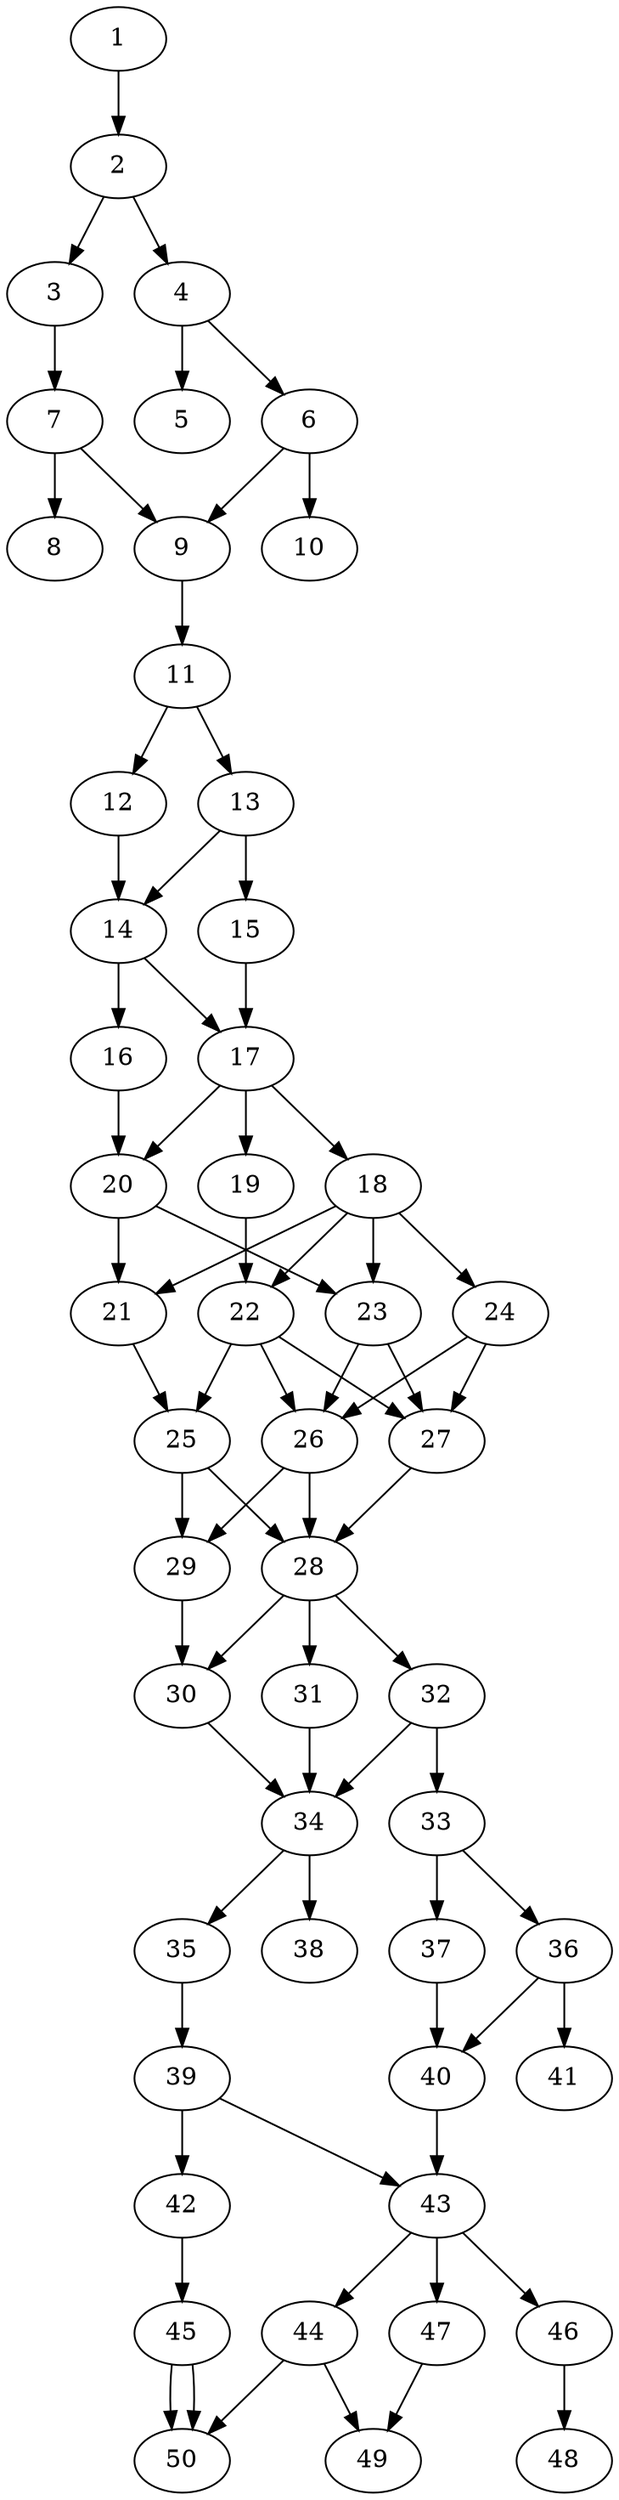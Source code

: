 // DAG automatically generated by daggen at Thu Oct  3 14:07:56 2019
// ./daggen --dot -n 50 --ccr 0.3 --fat 0.3 --regular 0.5 --density 0.7 --mindata 5242880 --maxdata 52428800 
digraph G {
  1 [size="59320320", alpha="0.20", expect_size="17796096"] 
  1 -> 2 [size ="17796096"]
  2 [size="111680853", alpha="0.17", expect_size="33504256"] 
  2 -> 3 [size ="33504256"]
  2 -> 4 [size ="33504256"]
  3 [size="30470827", alpha="0.09", expect_size="9141248"] 
  3 -> 7 [size ="9141248"]
  4 [size="37492053", alpha="0.09", expect_size="11247616"] 
  4 -> 5 [size ="11247616"]
  4 -> 6 [size ="11247616"]
  5 [size="51281920", alpha="0.03", expect_size="15384576"] 
  6 [size="135611733", alpha="0.09", expect_size="40683520"] 
  6 -> 9 [size ="40683520"]
  6 -> 10 [size ="40683520"]
  7 [size="169284267", alpha="0.03", expect_size="50785280"] 
  7 -> 8 [size ="50785280"]
  7 -> 9 [size ="50785280"]
  8 [size="145390933", alpha="0.12", expect_size="43617280"] 
  9 [size="81220267", alpha="0.10", expect_size="24366080"] 
  9 -> 11 [size ="24366080"]
  10 [size="50701653", alpha="0.09", expect_size="15210496"] 
  11 [size="135997440", alpha="0.18", expect_size="40799232"] 
  11 -> 12 [size ="40799232"]
  11 -> 13 [size ="40799232"]
  12 [size="134369280", alpha="0.12", expect_size="40310784"] 
  12 -> 14 [size ="40310784"]
  13 [size="110383787", alpha="0.11", expect_size="33115136"] 
  13 -> 14 [size ="33115136"]
  13 -> 15 [size ="33115136"]
  14 [size="24415573", alpha="0.15", expect_size="7324672"] 
  14 -> 16 [size ="7324672"]
  14 -> 17 [size ="7324672"]
  15 [size="97355093", alpha="0.06", expect_size="29206528"] 
  15 -> 17 [size ="29206528"]
  16 [size="120166400", alpha="0.01", expect_size="36049920"] 
  16 -> 20 [size ="36049920"]
  17 [size="32269653", alpha="0.01", expect_size="9680896"] 
  17 -> 18 [size ="9680896"]
  17 -> 19 [size ="9680896"]
  17 -> 20 [size ="9680896"]
  18 [size="54121813", alpha="0.14", expect_size="16236544"] 
  18 -> 21 [size ="16236544"]
  18 -> 22 [size ="16236544"]
  18 -> 23 [size ="16236544"]
  18 -> 24 [size ="16236544"]
  19 [size="144994987", alpha="0.13", expect_size="43498496"] 
  19 -> 22 [size ="43498496"]
  20 [size="70038187", alpha="0.01", expect_size="21011456"] 
  20 -> 21 [size ="21011456"]
  20 -> 23 [size ="21011456"]
  21 [size="143656960", alpha="0.15", expect_size="43097088"] 
  21 -> 25 [size ="43097088"]
  22 [size="131778560", alpha="0.20", expect_size="39533568"] 
  22 -> 25 [size ="39533568"]
  22 -> 26 [size ="39533568"]
  22 -> 27 [size ="39533568"]
  23 [size="71536640", alpha="0.07", expect_size="21460992"] 
  23 -> 26 [size ="21460992"]
  23 -> 27 [size ="21460992"]
  24 [size="154862933", alpha="0.16", expect_size="46458880"] 
  24 -> 26 [size ="46458880"]
  24 -> 27 [size ="46458880"]
  25 [size="116176213", alpha="0.10", expect_size="34852864"] 
  25 -> 28 [size ="34852864"]
  25 -> 29 [size ="34852864"]
  26 [size="165147307", alpha="0.19", expect_size="49544192"] 
  26 -> 28 [size ="49544192"]
  26 -> 29 [size ="49544192"]
  27 [size="170397013", alpha="0.07", expect_size="51119104"] 
  27 -> 28 [size ="51119104"]
  28 [size="22927360", alpha="0.12", expect_size="6878208"] 
  28 -> 30 [size ="6878208"]
  28 -> 31 [size ="6878208"]
  28 -> 32 [size ="6878208"]
  29 [size="136338773", alpha="0.04", expect_size="40901632"] 
  29 -> 30 [size ="40901632"]
  30 [size="83032747", alpha="0.01", expect_size="24909824"] 
  30 -> 34 [size ="24909824"]
  31 [size="92897280", alpha="0.13", expect_size="27869184"] 
  31 -> 34 [size ="27869184"]
  32 [size="50490027", alpha="0.19", expect_size="15147008"] 
  32 -> 33 [size ="15147008"]
  32 -> 34 [size ="15147008"]
  33 [size="50022400", alpha="0.18", expect_size="15006720"] 
  33 -> 36 [size ="15006720"]
  33 -> 37 [size ="15006720"]
  34 [size="104488960", alpha="0.17", expect_size="31346688"] 
  34 -> 35 [size ="31346688"]
  34 -> 38 [size ="31346688"]
  35 [size="76622507", alpha="0.07", expect_size="22986752"] 
  35 -> 39 [size ="22986752"]
  36 [size="157515093", alpha="0.10", expect_size="47254528"] 
  36 -> 40 [size ="47254528"]
  36 -> 41 [size ="47254528"]
  37 [size="150736213", alpha="0.14", expect_size="45220864"] 
  37 -> 40 [size ="45220864"]
  38 [size="50804053", alpha="0.03", expect_size="15241216"] 
  39 [size="142926507", alpha="0.08", expect_size="42877952"] 
  39 -> 42 [size ="42877952"]
  39 -> 43 [size ="42877952"]
  40 [size="18981547", alpha="0.01", expect_size="5694464"] 
  40 -> 43 [size ="5694464"]
  41 [size="26774187", alpha="0.09", expect_size="8032256"] 
  42 [size="127542613", alpha="0.11", expect_size="38262784"] 
  42 -> 45 [size ="38262784"]
  43 [size="123603627", alpha="0.01", expect_size="37081088"] 
  43 -> 44 [size ="37081088"]
  43 -> 46 [size ="37081088"]
  43 -> 47 [size ="37081088"]
  44 [size="107871573", alpha="0.08", expect_size="32361472"] 
  44 -> 49 [size ="32361472"]
  44 -> 50 [size ="32361472"]
  45 [size="87282347", alpha="0.07", expect_size="26184704"] 
  45 -> 50 [size ="26184704"]
  45 -> 50 [size ="26184704"]
  46 [size="141725013", alpha="0.05", expect_size="42517504"] 
  46 -> 48 [size ="42517504"]
  47 [size="59310080", alpha="0.03", expect_size="17793024"] 
  47 -> 49 [size ="17793024"]
  48 [size="169413973", alpha="0.02", expect_size="50824192"] 
  49 [size="36819627", alpha="0.15", expect_size="11045888"] 
  50 [size="103618560", alpha="0.17", expect_size="31085568"] 
}
